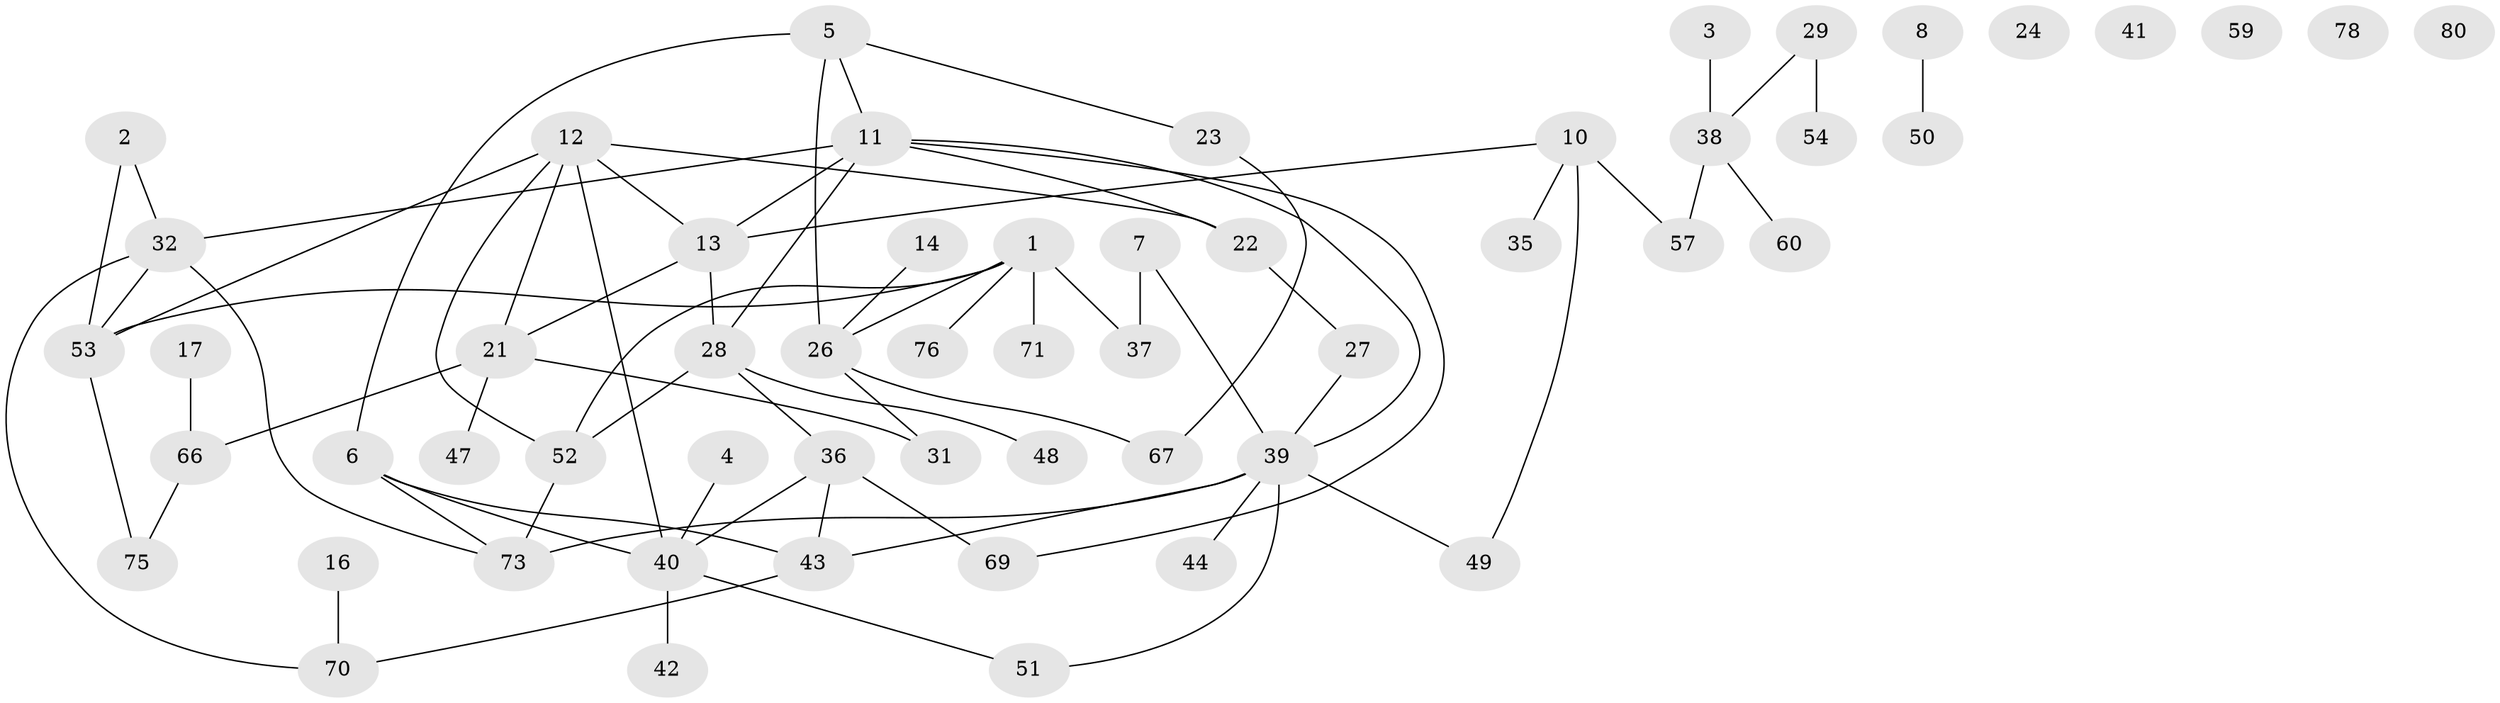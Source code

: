 // Generated by graph-tools (version 1.1) at 2025/23/03/03/25 07:23:29]
// undirected, 56 vertices, 73 edges
graph export_dot {
graph [start="1"]
  node [color=gray90,style=filled];
  1 [super="+9"];
  2 [super="+18"];
  3 [super="+15"];
  4;
  5 [super="+64"];
  6 [super="+61"];
  7;
  8 [super="+45"];
  10 [super="+46"];
  11 [super="+25"];
  12 [super="+20"];
  13 [super="+19"];
  14;
  16 [super="+34"];
  17;
  21 [super="+72"];
  22 [super="+30"];
  23;
  24;
  26 [super="+68"];
  27;
  28 [super="+74"];
  29;
  31 [super="+55"];
  32 [super="+33"];
  35 [super="+56"];
  36 [super="+79"];
  37;
  38;
  39 [super="+63"];
  40 [super="+62"];
  41;
  42;
  43;
  44;
  47;
  48;
  49;
  50;
  51;
  52 [super="+58"];
  53 [super="+65"];
  54;
  57;
  59;
  60;
  66;
  67;
  69;
  70;
  71;
  73 [super="+77"];
  75;
  76;
  78;
  80;
  1 -- 26;
  1 -- 37;
  1 -- 53;
  1 -- 71 [weight=2];
  1 -- 76;
  1 -- 52;
  2 -- 53;
  2 -- 32;
  3 -- 38;
  4 -- 40;
  5 -- 6;
  5 -- 26;
  5 -- 23;
  5 -- 11;
  6 -- 40 [weight=2];
  6 -- 43;
  6 -- 73;
  7 -- 37;
  7 -- 39;
  8 -- 50;
  10 -- 57;
  10 -- 49;
  10 -- 35;
  10 -- 13;
  11 -- 69;
  11 -- 39;
  11 -- 32;
  11 -- 22;
  11 -- 28;
  11 -- 13;
  12 -- 53;
  12 -- 21;
  12 -- 22;
  12 -- 52;
  12 -- 13;
  12 -- 40;
  13 -- 21;
  13 -- 28;
  14 -- 26;
  16 -- 70;
  17 -- 66;
  21 -- 66;
  21 -- 31;
  21 -- 47;
  22 -- 27;
  23 -- 67;
  26 -- 67;
  26 -- 31;
  27 -- 39;
  28 -- 36;
  28 -- 48;
  28 -- 52;
  29 -- 38;
  29 -- 54;
  32 -- 53;
  32 -- 70;
  32 -- 73;
  36 -- 40;
  36 -- 69;
  36 -- 43;
  38 -- 57;
  38 -- 60;
  39 -- 49;
  39 -- 51;
  39 -- 43;
  39 -- 44;
  39 -- 73;
  40 -- 51;
  40 -- 42;
  43 -- 70;
  52 -- 73;
  53 -- 75;
  66 -- 75;
}
